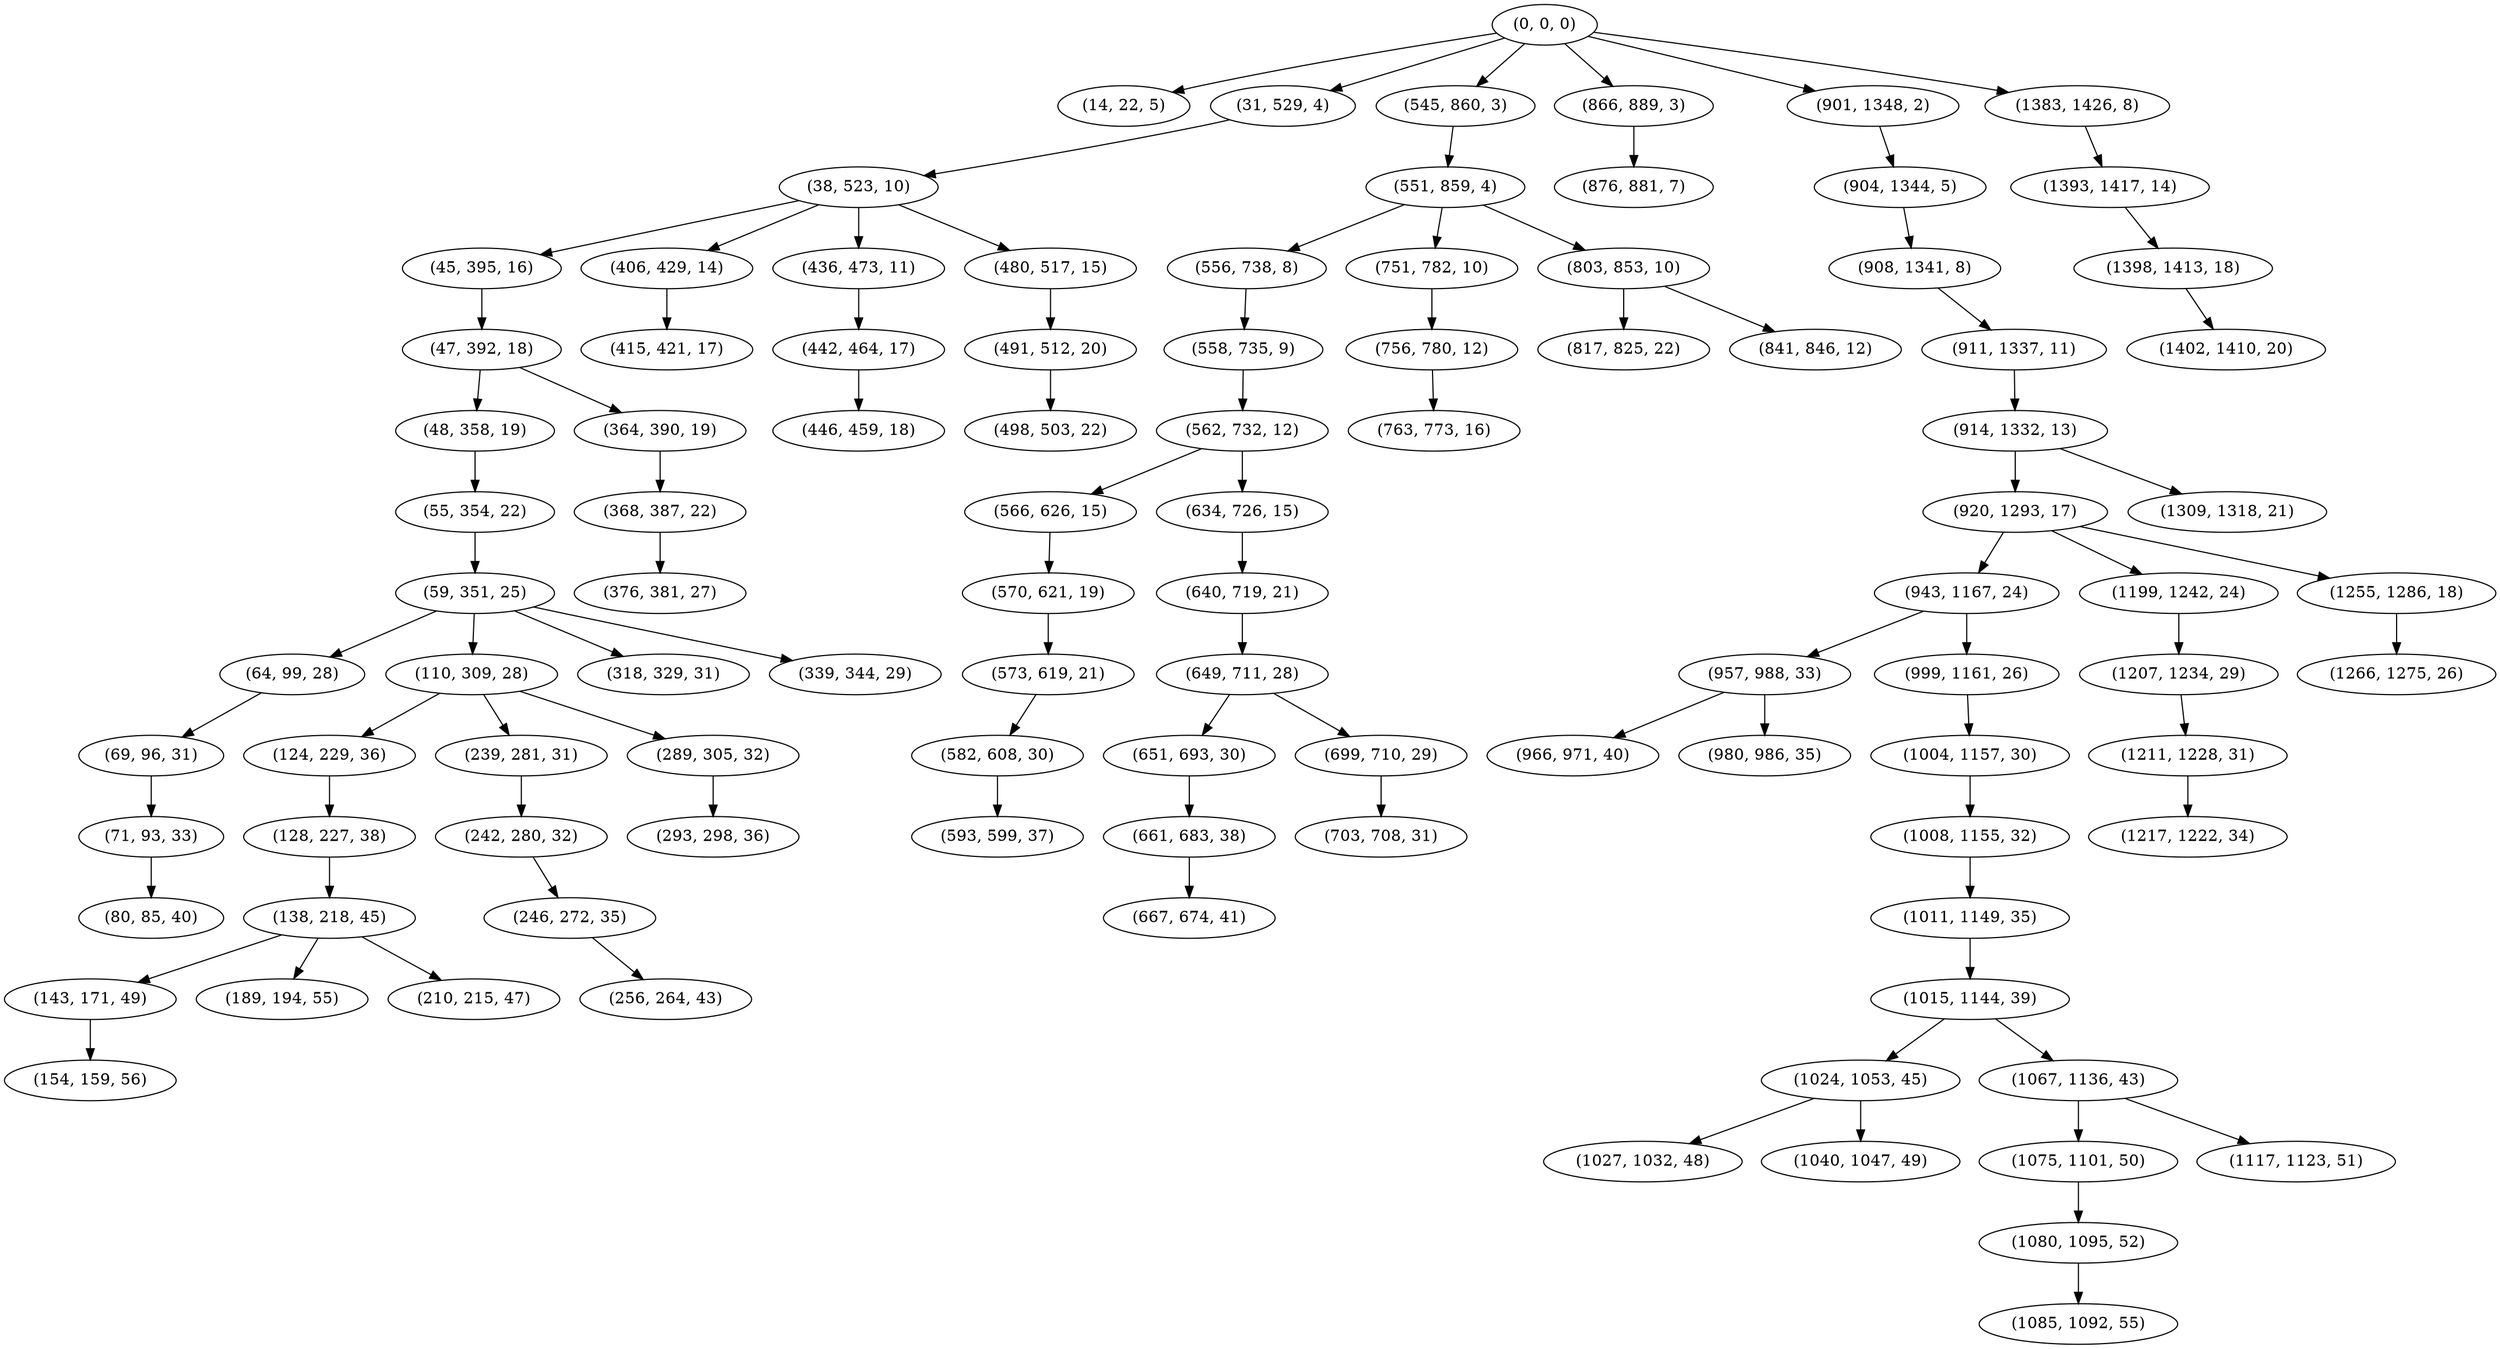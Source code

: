 digraph tree {
    "(0, 0, 0)";
    "(14, 22, 5)";
    "(31, 529, 4)";
    "(38, 523, 10)";
    "(45, 395, 16)";
    "(47, 392, 18)";
    "(48, 358, 19)";
    "(55, 354, 22)";
    "(59, 351, 25)";
    "(64, 99, 28)";
    "(69, 96, 31)";
    "(71, 93, 33)";
    "(80, 85, 40)";
    "(110, 309, 28)";
    "(124, 229, 36)";
    "(128, 227, 38)";
    "(138, 218, 45)";
    "(143, 171, 49)";
    "(154, 159, 56)";
    "(189, 194, 55)";
    "(210, 215, 47)";
    "(239, 281, 31)";
    "(242, 280, 32)";
    "(246, 272, 35)";
    "(256, 264, 43)";
    "(289, 305, 32)";
    "(293, 298, 36)";
    "(318, 329, 31)";
    "(339, 344, 29)";
    "(364, 390, 19)";
    "(368, 387, 22)";
    "(376, 381, 27)";
    "(406, 429, 14)";
    "(415, 421, 17)";
    "(436, 473, 11)";
    "(442, 464, 17)";
    "(446, 459, 18)";
    "(480, 517, 15)";
    "(491, 512, 20)";
    "(498, 503, 22)";
    "(545, 860, 3)";
    "(551, 859, 4)";
    "(556, 738, 8)";
    "(558, 735, 9)";
    "(562, 732, 12)";
    "(566, 626, 15)";
    "(570, 621, 19)";
    "(573, 619, 21)";
    "(582, 608, 30)";
    "(593, 599, 37)";
    "(634, 726, 15)";
    "(640, 719, 21)";
    "(649, 711, 28)";
    "(651, 693, 30)";
    "(661, 683, 38)";
    "(667, 674, 41)";
    "(699, 710, 29)";
    "(703, 708, 31)";
    "(751, 782, 10)";
    "(756, 780, 12)";
    "(763, 773, 16)";
    "(803, 853, 10)";
    "(817, 825, 22)";
    "(841, 846, 12)";
    "(866, 889, 3)";
    "(876, 881, 7)";
    "(901, 1348, 2)";
    "(904, 1344, 5)";
    "(908, 1341, 8)";
    "(911, 1337, 11)";
    "(914, 1332, 13)";
    "(920, 1293, 17)";
    "(943, 1167, 24)";
    "(957, 988, 33)";
    "(966, 971, 40)";
    "(980, 986, 35)";
    "(999, 1161, 26)";
    "(1004, 1157, 30)";
    "(1008, 1155, 32)";
    "(1011, 1149, 35)";
    "(1015, 1144, 39)";
    "(1024, 1053, 45)";
    "(1027, 1032, 48)";
    "(1040, 1047, 49)";
    "(1067, 1136, 43)";
    "(1075, 1101, 50)";
    "(1080, 1095, 52)";
    "(1085, 1092, 55)";
    "(1117, 1123, 51)";
    "(1199, 1242, 24)";
    "(1207, 1234, 29)";
    "(1211, 1228, 31)";
    "(1217, 1222, 34)";
    "(1255, 1286, 18)";
    "(1266, 1275, 26)";
    "(1309, 1318, 21)";
    "(1383, 1426, 8)";
    "(1393, 1417, 14)";
    "(1398, 1413, 18)";
    "(1402, 1410, 20)";
    "(0, 0, 0)" -> "(14, 22, 5)";
    "(0, 0, 0)" -> "(31, 529, 4)";
    "(0, 0, 0)" -> "(545, 860, 3)";
    "(0, 0, 0)" -> "(866, 889, 3)";
    "(0, 0, 0)" -> "(901, 1348, 2)";
    "(0, 0, 0)" -> "(1383, 1426, 8)";
    "(31, 529, 4)" -> "(38, 523, 10)";
    "(38, 523, 10)" -> "(45, 395, 16)";
    "(38, 523, 10)" -> "(406, 429, 14)";
    "(38, 523, 10)" -> "(436, 473, 11)";
    "(38, 523, 10)" -> "(480, 517, 15)";
    "(45, 395, 16)" -> "(47, 392, 18)";
    "(47, 392, 18)" -> "(48, 358, 19)";
    "(47, 392, 18)" -> "(364, 390, 19)";
    "(48, 358, 19)" -> "(55, 354, 22)";
    "(55, 354, 22)" -> "(59, 351, 25)";
    "(59, 351, 25)" -> "(64, 99, 28)";
    "(59, 351, 25)" -> "(110, 309, 28)";
    "(59, 351, 25)" -> "(318, 329, 31)";
    "(59, 351, 25)" -> "(339, 344, 29)";
    "(64, 99, 28)" -> "(69, 96, 31)";
    "(69, 96, 31)" -> "(71, 93, 33)";
    "(71, 93, 33)" -> "(80, 85, 40)";
    "(110, 309, 28)" -> "(124, 229, 36)";
    "(110, 309, 28)" -> "(239, 281, 31)";
    "(110, 309, 28)" -> "(289, 305, 32)";
    "(124, 229, 36)" -> "(128, 227, 38)";
    "(128, 227, 38)" -> "(138, 218, 45)";
    "(138, 218, 45)" -> "(143, 171, 49)";
    "(138, 218, 45)" -> "(189, 194, 55)";
    "(138, 218, 45)" -> "(210, 215, 47)";
    "(143, 171, 49)" -> "(154, 159, 56)";
    "(239, 281, 31)" -> "(242, 280, 32)";
    "(242, 280, 32)" -> "(246, 272, 35)";
    "(246, 272, 35)" -> "(256, 264, 43)";
    "(289, 305, 32)" -> "(293, 298, 36)";
    "(364, 390, 19)" -> "(368, 387, 22)";
    "(368, 387, 22)" -> "(376, 381, 27)";
    "(406, 429, 14)" -> "(415, 421, 17)";
    "(436, 473, 11)" -> "(442, 464, 17)";
    "(442, 464, 17)" -> "(446, 459, 18)";
    "(480, 517, 15)" -> "(491, 512, 20)";
    "(491, 512, 20)" -> "(498, 503, 22)";
    "(545, 860, 3)" -> "(551, 859, 4)";
    "(551, 859, 4)" -> "(556, 738, 8)";
    "(551, 859, 4)" -> "(751, 782, 10)";
    "(551, 859, 4)" -> "(803, 853, 10)";
    "(556, 738, 8)" -> "(558, 735, 9)";
    "(558, 735, 9)" -> "(562, 732, 12)";
    "(562, 732, 12)" -> "(566, 626, 15)";
    "(562, 732, 12)" -> "(634, 726, 15)";
    "(566, 626, 15)" -> "(570, 621, 19)";
    "(570, 621, 19)" -> "(573, 619, 21)";
    "(573, 619, 21)" -> "(582, 608, 30)";
    "(582, 608, 30)" -> "(593, 599, 37)";
    "(634, 726, 15)" -> "(640, 719, 21)";
    "(640, 719, 21)" -> "(649, 711, 28)";
    "(649, 711, 28)" -> "(651, 693, 30)";
    "(649, 711, 28)" -> "(699, 710, 29)";
    "(651, 693, 30)" -> "(661, 683, 38)";
    "(661, 683, 38)" -> "(667, 674, 41)";
    "(699, 710, 29)" -> "(703, 708, 31)";
    "(751, 782, 10)" -> "(756, 780, 12)";
    "(756, 780, 12)" -> "(763, 773, 16)";
    "(803, 853, 10)" -> "(817, 825, 22)";
    "(803, 853, 10)" -> "(841, 846, 12)";
    "(866, 889, 3)" -> "(876, 881, 7)";
    "(901, 1348, 2)" -> "(904, 1344, 5)";
    "(904, 1344, 5)" -> "(908, 1341, 8)";
    "(908, 1341, 8)" -> "(911, 1337, 11)";
    "(911, 1337, 11)" -> "(914, 1332, 13)";
    "(914, 1332, 13)" -> "(920, 1293, 17)";
    "(914, 1332, 13)" -> "(1309, 1318, 21)";
    "(920, 1293, 17)" -> "(943, 1167, 24)";
    "(920, 1293, 17)" -> "(1199, 1242, 24)";
    "(920, 1293, 17)" -> "(1255, 1286, 18)";
    "(943, 1167, 24)" -> "(957, 988, 33)";
    "(943, 1167, 24)" -> "(999, 1161, 26)";
    "(957, 988, 33)" -> "(966, 971, 40)";
    "(957, 988, 33)" -> "(980, 986, 35)";
    "(999, 1161, 26)" -> "(1004, 1157, 30)";
    "(1004, 1157, 30)" -> "(1008, 1155, 32)";
    "(1008, 1155, 32)" -> "(1011, 1149, 35)";
    "(1011, 1149, 35)" -> "(1015, 1144, 39)";
    "(1015, 1144, 39)" -> "(1024, 1053, 45)";
    "(1015, 1144, 39)" -> "(1067, 1136, 43)";
    "(1024, 1053, 45)" -> "(1027, 1032, 48)";
    "(1024, 1053, 45)" -> "(1040, 1047, 49)";
    "(1067, 1136, 43)" -> "(1075, 1101, 50)";
    "(1067, 1136, 43)" -> "(1117, 1123, 51)";
    "(1075, 1101, 50)" -> "(1080, 1095, 52)";
    "(1080, 1095, 52)" -> "(1085, 1092, 55)";
    "(1199, 1242, 24)" -> "(1207, 1234, 29)";
    "(1207, 1234, 29)" -> "(1211, 1228, 31)";
    "(1211, 1228, 31)" -> "(1217, 1222, 34)";
    "(1255, 1286, 18)" -> "(1266, 1275, 26)";
    "(1383, 1426, 8)" -> "(1393, 1417, 14)";
    "(1393, 1417, 14)" -> "(1398, 1413, 18)";
    "(1398, 1413, 18)" -> "(1402, 1410, 20)";
}
